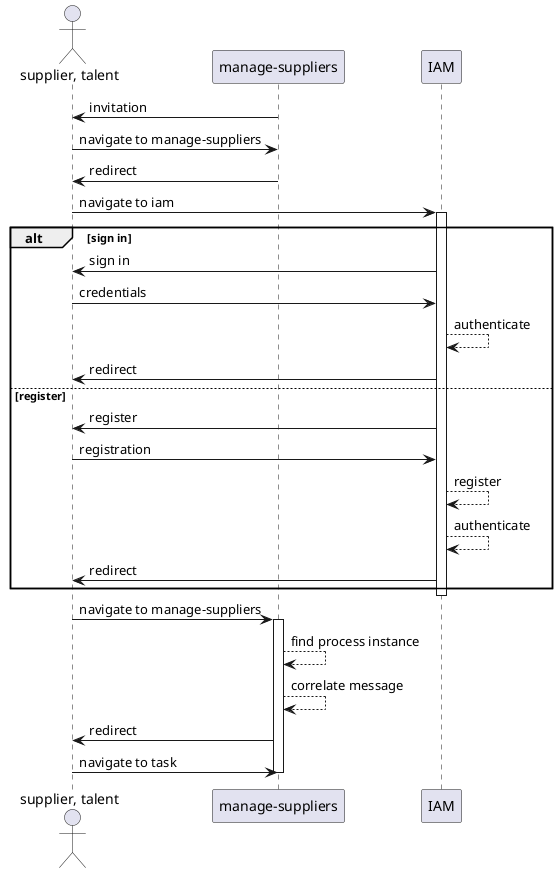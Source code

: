 @startuml

actor "supplier, talent" as supplier

participant "manage-suppliers" as ms
participant IAM as iam

supplier <- ms : invitation
supplier -> ms : navigate to manage-suppliers
ms -> supplier : redirect
supplier -> iam : navigate to iam

activate iam

alt sign in
    iam -> supplier : sign in
    supplier -> iam : credentials
    iam --> iam : authenticate
    iam -> supplier : redirect
else register
    iam -> supplier : register
    supplier -> iam : registration
    iam --> iam : register
    iam --> iam : authenticate
    iam -> supplier : redirect
end

deactivate iam

supplier -> ms : navigate to manage-suppliers

activate ms

ms --> ms : find process instance
ms --> ms : correlate message
ms -> supplier : redirect
supplier -> ms : navigate to task

deactivate ms

@enduml